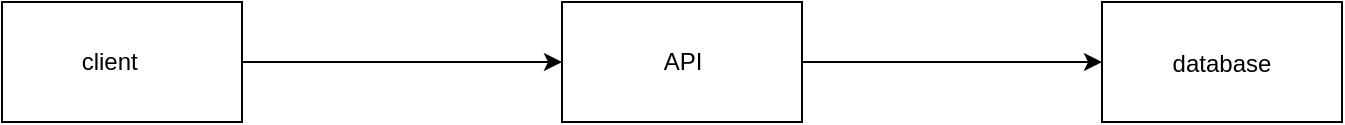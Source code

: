 <mxfile version="27.0.5">
  <diagram name="Page-1" id="yLg4B7Iq1QCwrLmlwN3W">
    <mxGraphModel dx="1042" dy="570" grid="1" gridSize="10" guides="1" tooltips="1" connect="1" arrows="1" fold="1" page="1" pageScale="1" pageWidth="850" pageHeight="1100" math="0" shadow="0">
      <root>
        <mxCell id="0" />
        <mxCell id="1" parent="0" />
        <mxCell id="5CBVjAmDTbJXbVQKM9If-4" style="edgeStyle=orthogonalEdgeStyle;rounded=0;orthogonalLoop=1;jettySize=auto;html=1;exitX=1;exitY=0.5;exitDx=0;exitDy=0;entryX=0;entryY=0.5;entryDx=0;entryDy=0;" parent="1" source="5CBVjAmDTbJXbVQKM9If-1" target="5CBVjAmDTbJXbVQKM9If-2" edge="1">
          <mxGeometry relative="1" as="geometry" />
        </mxCell>
        <object label="" Client="" placeholders="1" id="5CBVjAmDTbJXbVQKM9If-1">
          <mxCell style="rounded=0;whiteSpace=wrap;html=1;" parent="1" vertex="1">
            <mxGeometry x="50" y="200" width="120" height="60" as="geometry" />
          </mxCell>
        </object>
        <mxCell id="5CBVjAmDTbJXbVQKM9If-5" style="edgeStyle=orthogonalEdgeStyle;rounded=0;orthogonalLoop=1;jettySize=auto;html=1;exitX=1;exitY=0.5;exitDx=0;exitDy=0;entryX=0;entryY=0.5;entryDx=0;entryDy=0;" parent="1" source="5CBVjAmDTbJXbVQKM9If-2" target="5CBVjAmDTbJXbVQKM9If-3" edge="1">
          <mxGeometry relative="1" as="geometry" />
        </mxCell>
        <mxCell id="5CBVjAmDTbJXbVQKM9If-2" value="" style="rounded=0;whiteSpace=wrap;html=1;" parent="1" vertex="1">
          <mxGeometry x="330" y="200" width="120" height="60" as="geometry" />
        </mxCell>
        <object label="database" placeholders="1" database="" id="5CBVjAmDTbJXbVQKM9If-3">
          <mxCell style="rounded=0;whiteSpace=wrap;html=1;spacingTop=1;" parent="1" vertex="1">
            <mxGeometry x="600" y="200" width="120" height="60" as="geometry" />
          </mxCell>
        </object>
        <mxCell id="5CBVjAmDTbJXbVQKM9If-6" value="client&amp;nbsp;" style="text;html=1;align=center;verticalAlign=middle;resizable=0;points=[];autosize=1;strokeColor=none;fillColor=none;" parent="1" vertex="1">
          <mxGeometry x="80" y="215" width="50" height="30" as="geometry" />
        </mxCell>
        <mxCell id="5CBVjAmDTbJXbVQKM9If-7" value="API" style="text;html=1;align=center;verticalAlign=middle;resizable=0;points=[];autosize=1;strokeColor=none;fillColor=none;" parent="1" vertex="1">
          <mxGeometry x="370" y="215" width="40" height="30" as="geometry" />
        </mxCell>
      </root>
    </mxGraphModel>
  </diagram>
</mxfile>

